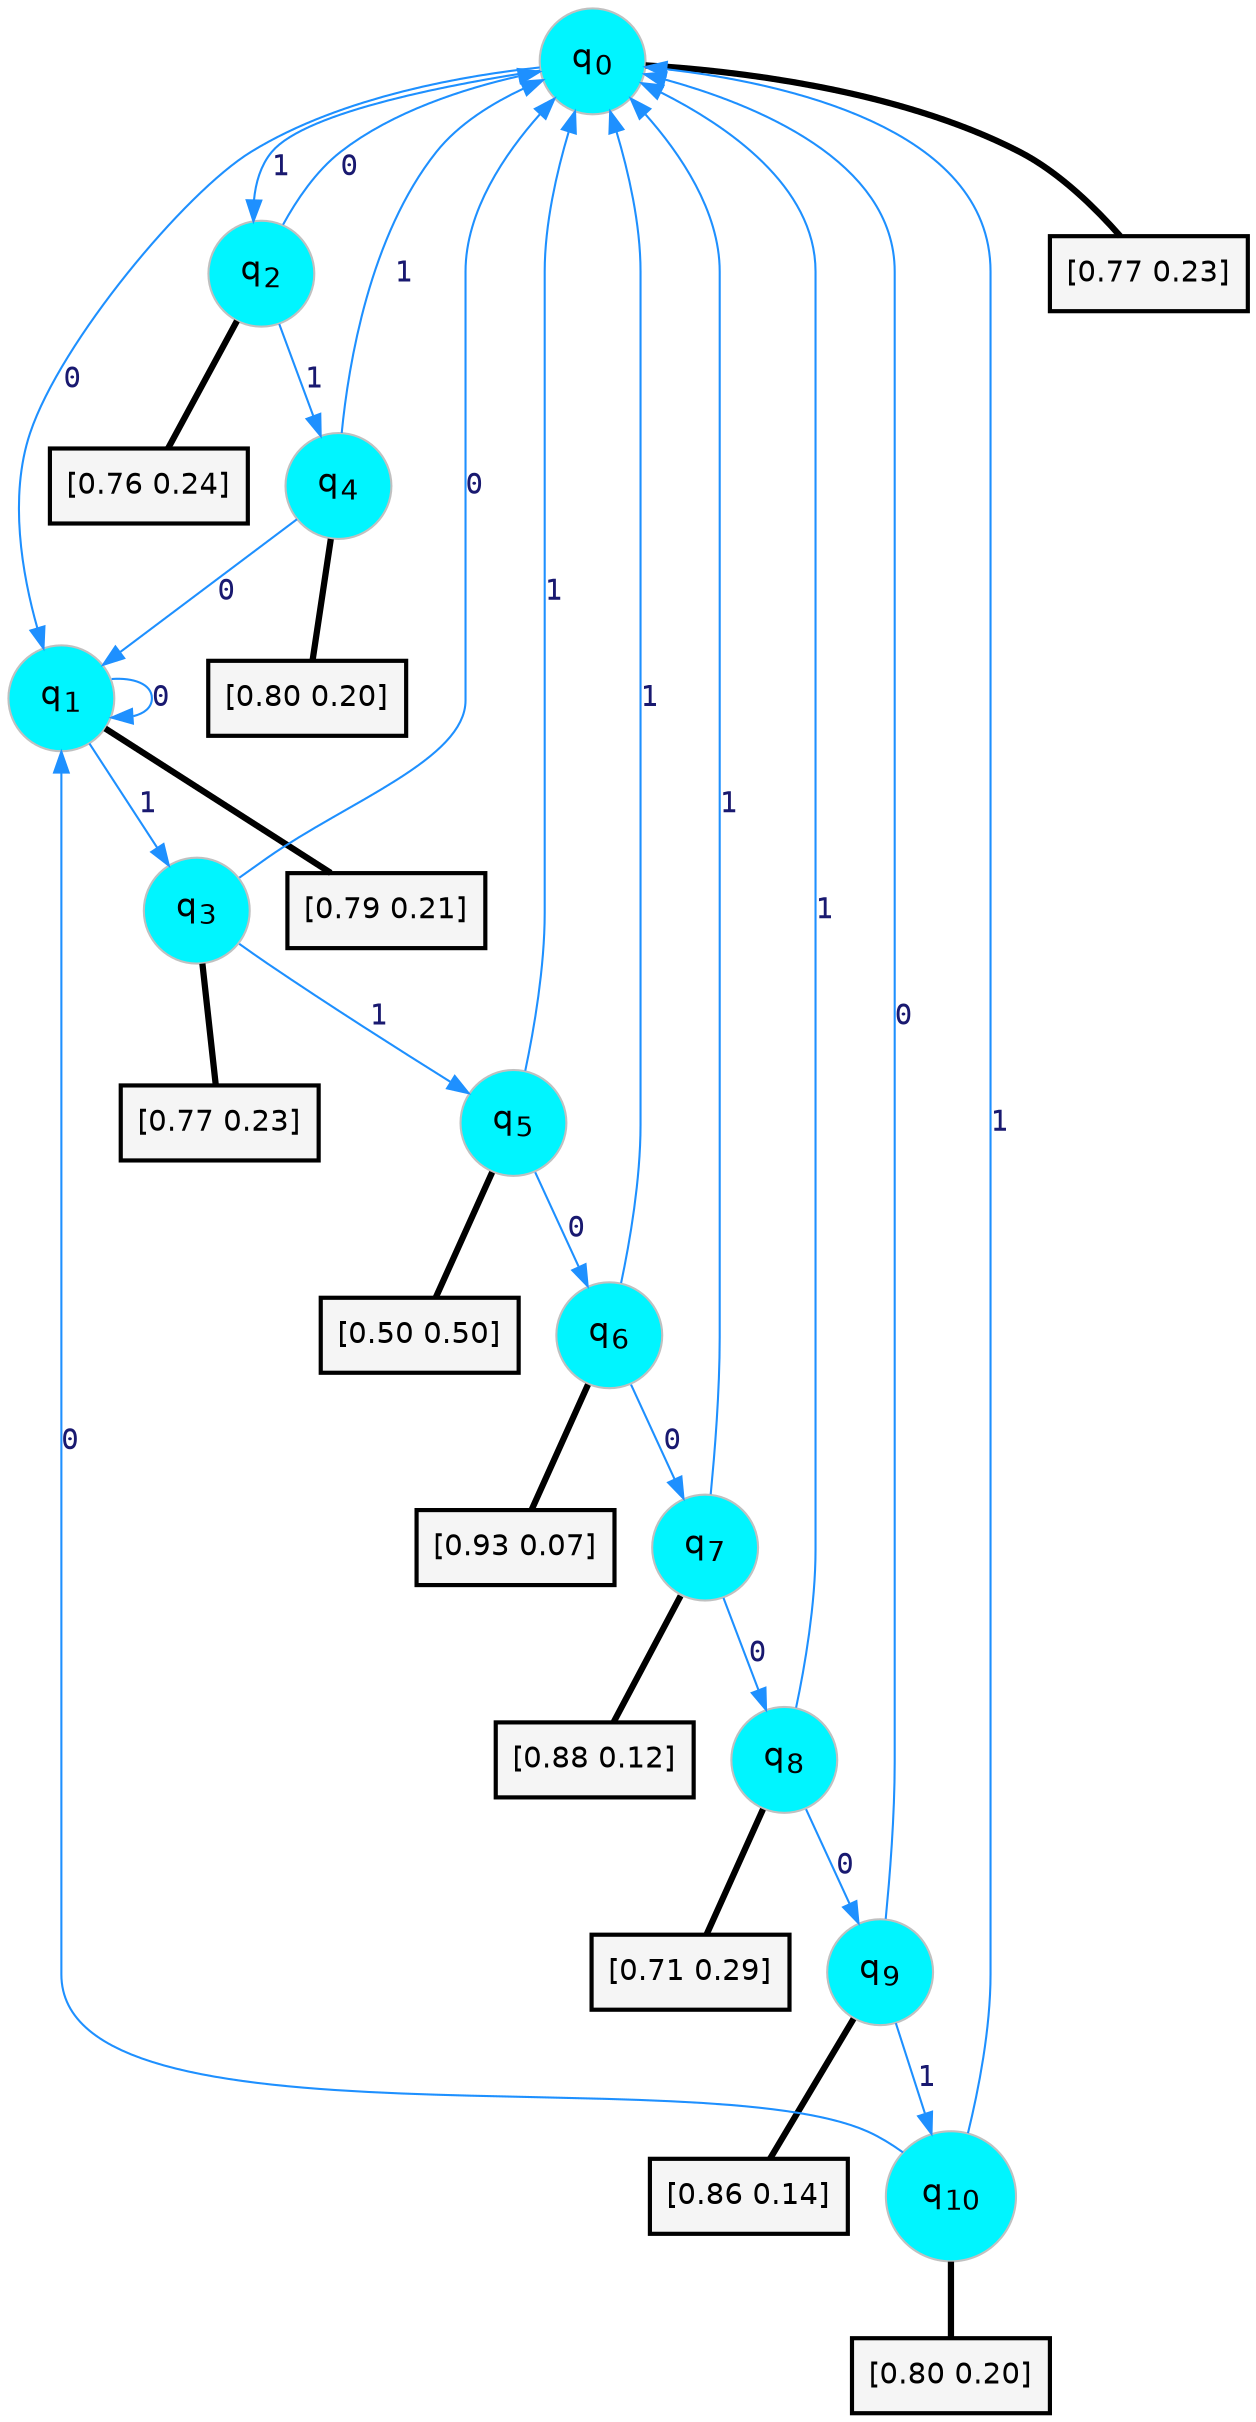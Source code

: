 digraph G {
graph [
bgcolor=transparent, dpi=300, rankdir=TD, size="40,25"];
node [
color=gray, fillcolor=turquoise1, fontcolor=black, fontname=Helvetica, fontsize=16, fontweight=bold, shape=circle, style=filled];
edge [
arrowsize=1, color=dodgerblue1, fontcolor=midnightblue, fontname=courier, fontweight=bold, penwidth=1, style=solid, weight=20];
0[label=<q<SUB>0</SUB>>];
1[label=<q<SUB>1</SUB>>];
2[label=<q<SUB>2</SUB>>];
3[label=<q<SUB>3</SUB>>];
4[label=<q<SUB>4</SUB>>];
5[label=<q<SUB>5</SUB>>];
6[label=<q<SUB>6</SUB>>];
7[label=<q<SUB>7</SUB>>];
8[label=<q<SUB>8</SUB>>];
9[label=<q<SUB>9</SUB>>];
10[label=<q<SUB>10</SUB>>];
11[label="[0.77 0.23]", shape=box,fontcolor=black, fontname=Helvetica, fontsize=14, penwidth=2, fillcolor=whitesmoke,color=black];
12[label="[0.79 0.21]", shape=box,fontcolor=black, fontname=Helvetica, fontsize=14, penwidth=2, fillcolor=whitesmoke,color=black];
13[label="[0.76 0.24]", shape=box,fontcolor=black, fontname=Helvetica, fontsize=14, penwidth=2, fillcolor=whitesmoke,color=black];
14[label="[0.77 0.23]", shape=box,fontcolor=black, fontname=Helvetica, fontsize=14, penwidth=2, fillcolor=whitesmoke,color=black];
15[label="[0.80 0.20]", shape=box,fontcolor=black, fontname=Helvetica, fontsize=14, penwidth=2, fillcolor=whitesmoke,color=black];
16[label="[0.50 0.50]", shape=box,fontcolor=black, fontname=Helvetica, fontsize=14, penwidth=2, fillcolor=whitesmoke,color=black];
17[label="[0.93 0.07]", shape=box,fontcolor=black, fontname=Helvetica, fontsize=14, penwidth=2, fillcolor=whitesmoke,color=black];
18[label="[0.88 0.12]", shape=box,fontcolor=black, fontname=Helvetica, fontsize=14, penwidth=2, fillcolor=whitesmoke,color=black];
19[label="[0.71 0.29]", shape=box,fontcolor=black, fontname=Helvetica, fontsize=14, penwidth=2, fillcolor=whitesmoke,color=black];
20[label="[0.86 0.14]", shape=box,fontcolor=black, fontname=Helvetica, fontsize=14, penwidth=2, fillcolor=whitesmoke,color=black];
21[label="[0.80 0.20]", shape=box,fontcolor=black, fontname=Helvetica, fontsize=14, penwidth=2, fillcolor=whitesmoke,color=black];
0->1 [label=0];
0->2 [label=1];
0->11 [arrowhead=none, penwidth=3,color=black];
1->1 [label=0];
1->3 [label=1];
1->12 [arrowhead=none, penwidth=3,color=black];
2->0 [label=0];
2->4 [label=1];
2->13 [arrowhead=none, penwidth=3,color=black];
3->0 [label=0];
3->5 [label=1];
3->14 [arrowhead=none, penwidth=3,color=black];
4->1 [label=0];
4->0 [label=1];
4->15 [arrowhead=none, penwidth=3,color=black];
5->6 [label=0];
5->0 [label=1];
5->16 [arrowhead=none, penwidth=3,color=black];
6->7 [label=0];
6->0 [label=1];
6->17 [arrowhead=none, penwidth=3,color=black];
7->8 [label=0];
7->0 [label=1];
7->18 [arrowhead=none, penwidth=3,color=black];
8->9 [label=0];
8->0 [label=1];
8->19 [arrowhead=none, penwidth=3,color=black];
9->0 [label=0];
9->10 [label=1];
9->20 [arrowhead=none, penwidth=3,color=black];
10->1 [label=0];
10->0 [label=1];
10->21 [arrowhead=none, penwidth=3,color=black];
}
